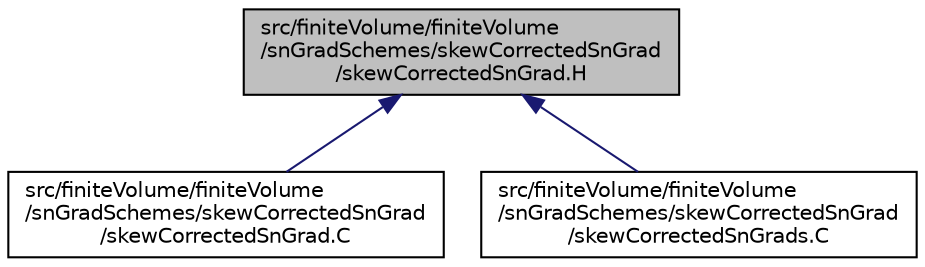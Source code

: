 digraph "src/finiteVolume/finiteVolume/snGradSchemes/skewCorrectedSnGrad/skewCorrectedSnGrad.H"
{
  bgcolor="transparent";
  edge [fontname="Helvetica",fontsize="10",labelfontname="Helvetica",labelfontsize="10"];
  node [fontname="Helvetica",fontsize="10",shape=record];
  Node1 [label="src/finiteVolume/finiteVolume\l/snGradSchemes/skewCorrectedSnGrad\l/skewCorrectedSnGrad.H",height=0.2,width=0.4,color="black", fillcolor="grey75", style="filled" fontcolor="black"];
  Node1 -> Node2 [dir="back",color="midnightblue",fontsize="10",style="solid",fontname="Helvetica"];
  Node2 [label="src/finiteVolume/finiteVolume\l/snGradSchemes/skewCorrectedSnGrad\l/skewCorrectedSnGrad.C",height=0.2,width=0.4,color="black",URL="$skewCorrectedSnGrad_8C.html"];
  Node1 -> Node3 [dir="back",color="midnightblue",fontsize="10",style="solid",fontname="Helvetica"];
  Node3 [label="src/finiteVolume/finiteVolume\l/snGradSchemes/skewCorrectedSnGrad\l/skewCorrectedSnGrads.C",height=0.2,width=0.4,color="black",URL="$skewCorrectedSnGrads_8C.html"];
}
